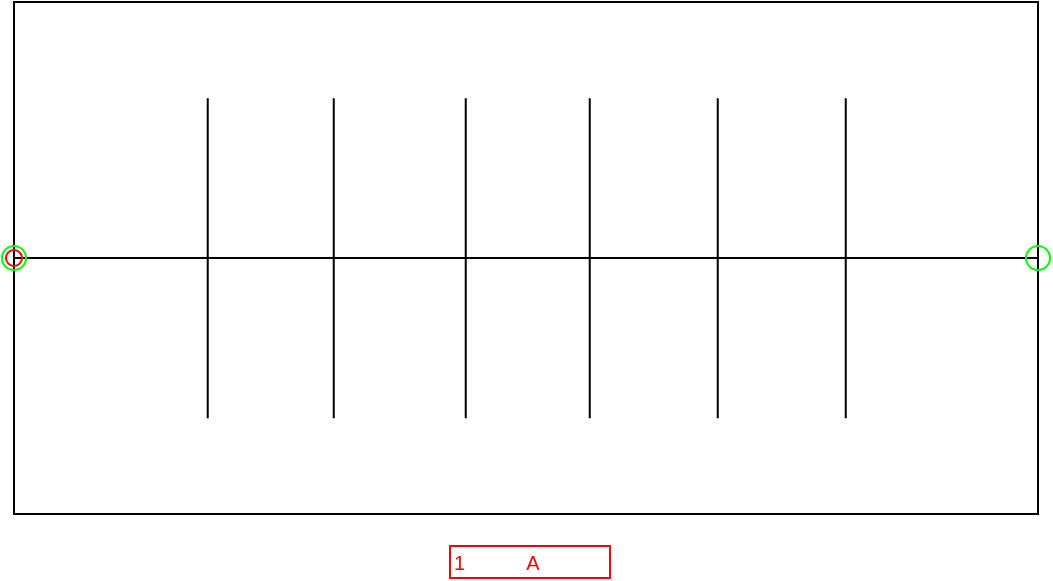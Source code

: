 <mxfile compressed="false" version="20.3.0" type="device">
  <diagram name="PE011A" id="1CP9VX86ncTdAmcYDIcw">
    <mxGraphModel dx="782" dy="531" grid="1" gridSize="2" guides="1" tooltips="1" connect="1" arrows="1" fold="1" page="1" pageScale="1" pageWidth="1169" pageHeight="827" math="0" shadow="0">
      <root>
        <mxCell id="22vkG-h5v2N9dKBLQ-ZE-0" />
        <mxCell id="22vkG-h5v2N9dKBLQ-ZE-135" value="Label" style="" parent="22vkG-h5v2N9dKBLQ-ZE-0" />
        <object label="%LabelLines%&amp;nbsp; &amp;nbsp; &amp;nbsp; &amp;nbsp; &amp;nbsp; &amp;nbsp;%LabelIndex%" placeholders="1" LabelLines="1" LabelIndex="A" id="e2w2Cw-O9r464jtYLGnk-0">
          <mxCell style="rounded=0;whiteSpace=wrap;html=1;fillColor=none;strokeColor=#FF0000;fontColor=#FF0000;fontSize=10;align=left;" parent="22vkG-h5v2N9dKBLQ-ZE-135" vertex="1">
            <mxGeometry x="474" y="528" width="80" height="16" as="geometry" />
          </mxCell>
        </object>
        <object label="Symbol" Width="32" Height="16" UoM="mm" id="22vkG-h5v2N9dKBLQ-ZE-138">
          <mxCell style="" parent="22vkG-h5v2N9dKBLQ-ZE-0" />
        </object>
        <mxCell id="vSFTwady33dE8fg9m2Sb-0" value="" style="rounded=0;whiteSpace=wrap;html=1;fillColor=none;" parent="22vkG-h5v2N9dKBLQ-ZE-138" vertex="1">
          <mxGeometry x="256" y="256" width="512" height="256" as="geometry" />
        </mxCell>
        <mxCell id="vSFTwady33dE8fg9m2Sb-1" value="" style="endArrow=none;html=1;rounded=0;exitX=0;exitY=0.5;exitDx=0;exitDy=0;entryX=1;entryY=0.5;entryDx=0;entryDy=0;" parent="22vkG-h5v2N9dKBLQ-ZE-138" source="vSFTwady33dE8fg9m2Sb-0" target="vSFTwady33dE8fg9m2Sb-0" edge="1">
          <mxGeometry width="50" height="50" relative="1" as="geometry">
            <mxPoint x="558" y="456" as="sourcePoint" />
            <mxPoint x="608" y="406" as="targetPoint" />
          </mxGeometry>
        </mxCell>
        <mxCell id="vSFTwady33dE8fg9m2Sb-2" value="" style="endArrow=none;html=1;rounded=0;entryX=0.156;entryY=0.188;entryDx=0;entryDy=0;entryPerimeter=0;exitX=0.156;exitY=0.813;exitDx=0;exitDy=0;exitPerimeter=0;" parent="22vkG-h5v2N9dKBLQ-ZE-138" edge="1">
          <mxGeometry width="50" height="50" relative="1" as="geometry">
            <mxPoint x="352.872" y="464.128" as="sourcePoint" />
            <mxPoint x="352.872" y="304.128" as="targetPoint" />
          </mxGeometry>
        </mxCell>
        <mxCell id="vSFTwady33dE8fg9m2Sb-3" value="" style="endArrow=none;html=1;rounded=0;entryX=0.156;entryY=0.188;entryDx=0;entryDy=0;entryPerimeter=0;exitX=0.156;exitY=0.813;exitDx=0;exitDy=0;exitPerimeter=0;" parent="22vkG-h5v2N9dKBLQ-ZE-138" edge="1">
          <mxGeometry width="50" height="50" relative="1" as="geometry">
            <mxPoint x="415.872" y="464.128" as="sourcePoint" />
            <mxPoint x="415.872" y="304.128" as="targetPoint" />
          </mxGeometry>
        </mxCell>
        <mxCell id="vSFTwady33dE8fg9m2Sb-4" value="" style="endArrow=none;html=1;rounded=0;entryX=0.156;entryY=0.188;entryDx=0;entryDy=0;entryPerimeter=0;exitX=0.156;exitY=0.813;exitDx=0;exitDy=0;exitPerimeter=0;" parent="22vkG-h5v2N9dKBLQ-ZE-138" edge="1">
          <mxGeometry width="50" height="50" relative="1" as="geometry">
            <mxPoint x="481.872" y="464.128" as="sourcePoint" />
            <mxPoint x="481.872" y="304.128" as="targetPoint" />
          </mxGeometry>
        </mxCell>
        <mxCell id="vSFTwady33dE8fg9m2Sb-5" value="" style="endArrow=none;html=1;rounded=0;entryX=0.156;entryY=0.188;entryDx=0;entryDy=0;entryPerimeter=0;exitX=0.156;exitY=0.813;exitDx=0;exitDy=0;exitPerimeter=0;" parent="22vkG-h5v2N9dKBLQ-ZE-138" edge="1">
          <mxGeometry width="50" height="50" relative="1" as="geometry">
            <mxPoint x="543.872" y="464.128" as="sourcePoint" />
            <mxPoint x="543.872" y="304.128" as="targetPoint" />
          </mxGeometry>
        </mxCell>
        <mxCell id="vSFTwady33dE8fg9m2Sb-6" value="" style="endArrow=none;html=1;rounded=0;entryX=0.156;entryY=0.188;entryDx=0;entryDy=0;entryPerimeter=0;exitX=0.156;exitY=0.813;exitDx=0;exitDy=0;exitPerimeter=0;" parent="22vkG-h5v2N9dKBLQ-ZE-138" edge="1">
          <mxGeometry width="50" height="50" relative="1" as="geometry">
            <mxPoint x="607.872" y="464.128" as="sourcePoint" />
            <mxPoint x="607.872" y="304.128" as="targetPoint" />
          </mxGeometry>
        </mxCell>
        <mxCell id="vSFTwady33dE8fg9m2Sb-7" value="" style="endArrow=none;html=1;rounded=0;entryX=0.156;entryY=0.188;entryDx=0;entryDy=0;entryPerimeter=0;exitX=0.156;exitY=0.813;exitDx=0;exitDy=0;exitPerimeter=0;" parent="22vkG-h5v2N9dKBLQ-ZE-138" edge="1">
          <mxGeometry width="50" height="50" relative="1" as="geometry">
            <mxPoint x="671.872" y="464.128" as="sourcePoint" />
            <mxPoint x="671.872" y="304.128" as="targetPoint" />
          </mxGeometry>
        </mxCell>
        <mxCell id="22vkG-h5v2N9dKBLQ-ZE-124" value="Connection" style="" parent="22vkG-h5v2N9dKBLQ-ZE-0" />
        <object label="Connection" PipingConnector="Y" LabelConnector="N" SignalConnector="N" Direction="0" id="vSFTwady33dE8fg9m2Sb-9">
          <mxCell style="vsdxID=1407;fillColor=none;gradientColor=none;shape=stencil(rVFbDsIgEDwNnyQU4glqvcfGblsilmZBS28vZGMsxg9j/JvZmX1kR5g2TLCg0CpE8hdcbR8nYY5CaztPSDZmJEwnTDt4wpH8be6ZL1CcBV39vUxI3KdKh1YbswPTEzuBzlmiVGmKau9zUKM+jlJJQrJBko8QrZ+rrQ5oRJnXyMHBWElhRVx25ebnw/5zVvPFWRm83jxY5zilvf4eSy5xpKZ7AA==);strokeColor=#00ff00;strokeWidth=1;points=[[0.5,0.5,0,0,0]];labelBackgroundColor=none;rounded=0;html=1;whiteSpace=wrap;aspect=fixed;noLabel=1;snapToPoint=1;container=0;fontSize=16;" parent="22vkG-h5v2N9dKBLQ-ZE-124" vertex="1">
            <mxGeometry x="762" y="378" width="12" height="12" as="geometry" />
          </mxCell>
        </object>
        <object label="Connection" PipingConnector="Y" LabelConnector="N" SignalConnector="N" Direction="180" id="vSFTwady33dE8fg9m2Sb-10">
          <mxCell style="vsdxID=1407;fillColor=none;gradientColor=none;shape=stencil(rVFbDsIgEDwNnyQU4glqvcfGblsilmZBS28vZGMsxg9j/JvZmX1kR5g2TLCg0CpE8hdcbR8nYY5CaztPSDZmJEwnTDt4wpH8be6ZL1CcBV39vUxI3KdKh1YbswPTEzuBzlmiVGmKau9zUKM+jlJJQrJBko8QrZ+rrQ5oRJnXyMHBWElhRVx25ebnw/5zVvPFWRm83jxY5zilvf4eSy5xpKZ7AA==);strokeColor=#00ff00;strokeWidth=1;points=[[0.5,0.5,0,0,0]];labelBackgroundColor=none;rounded=0;html=1;whiteSpace=wrap;aspect=fixed;noLabel=1;snapToPoint=1;container=0;fontSize=16;" parent="22vkG-h5v2N9dKBLQ-ZE-124" vertex="1">
            <mxGeometry x="250" y="378" width="12" height="12" as="geometry" />
          </mxCell>
        </object>
        <mxCell id="22vkG-h5v2N9dKBLQ-ZE-136" value="Origo" style="" parent="22vkG-h5v2N9dKBLQ-ZE-0" />
        <object label="origo" id="vSFTwady33dE8fg9m2Sb-8">
          <mxCell style="vsdxID=1407;fillColor=none;gradientColor=none;shape=stencil(rVFbDsIgEDwNnyQU4glqvcfGblsilmZBS28vZGMsxg9j/JvZmX1kR5g2TLCg0CpE8hdcbR8nYY5CaztPSDZmJEwnTDt4wpH8be6ZL1CcBV39vUxI3KdKh1YbswPTEzuBzlmiVGmKau9zUKM+jlJJQrJBko8QrZ+rrQ5oRJnXyMHBWElhRVx25ebnw/5zVvPFWRm83jxY5zilvf4eSy5xpKZ7AA==);strokeColor=#ff0000;strokeWidth=1;points=[[0.5,0.5,0,0,0]];labelBackgroundColor=none;rounded=0;html=1;whiteSpace=wrap;aspect=fixed;noLabel=1;snapToPoint=1;" parent="22vkG-h5v2N9dKBLQ-ZE-136" vertex="1">
            <mxGeometry x="252" y="380" width="8" height="8" as="geometry" />
          </mxCell>
        </object>
      </root>
    </mxGraphModel>
  </diagram>
</mxfile>
